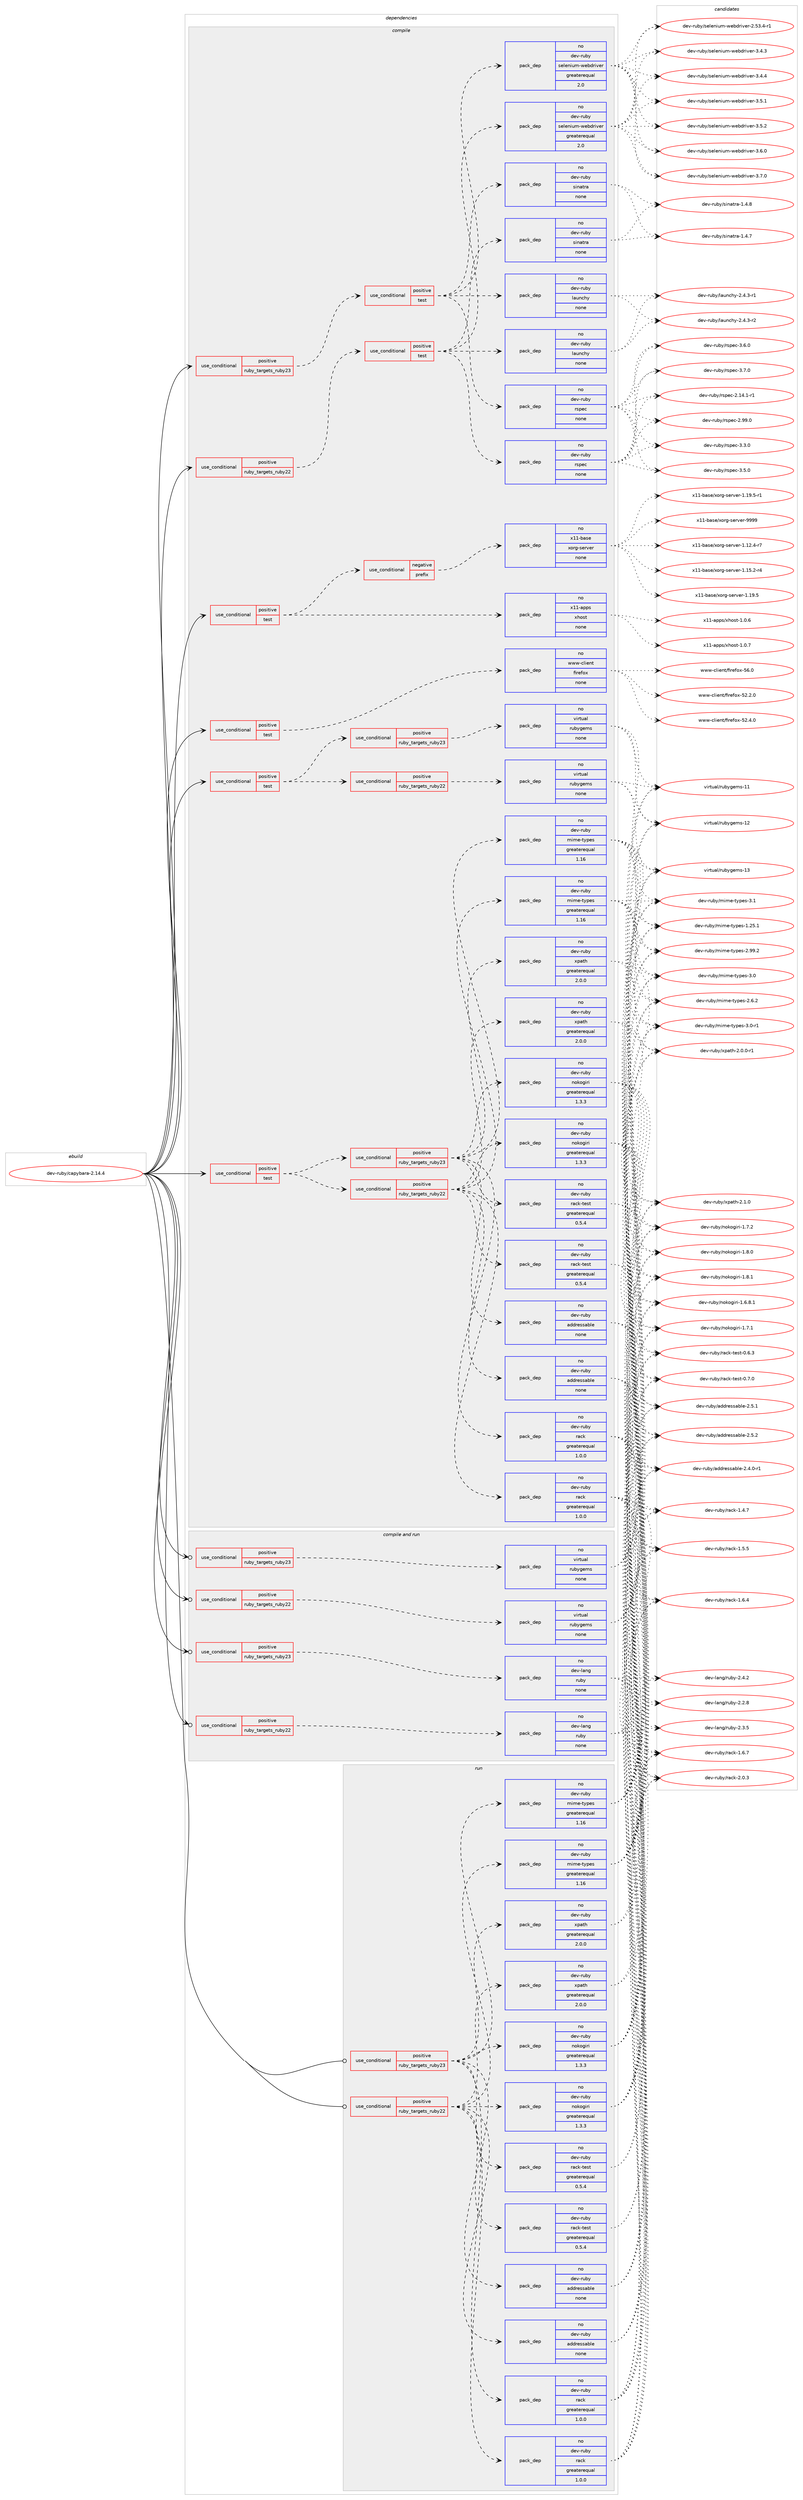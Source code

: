 digraph prolog {

# *************
# Graph options
# *************

newrank=true;
concentrate=true;
compound=true;
graph [rankdir=LR,fontname=Helvetica,fontsize=10,ranksep=1.5];#, ranksep=2.5, nodesep=0.2];
edge  [arrowhead=vee];
node  [fontname=Helvetica,fontsize=10];

# **********
# The ebuild
# **********

subgraph cluster_leftcol {
color=gray;
rank=same;
label=<<i>ebuild</i>>;
id [label="dev-ruby/capybara-2.14.4", color=red, width=4, href="../dev-ruby/capybara-2.14.4.svg"];
}

# ****************
# The dependencies
# ****************

subgraph cluster_midcol {
color=gray;
label=<<i>dependencies</i>>;
subgraph cluster_compile {
fillcolor="#eeeeee";
style=filled;
label=<<i>compile</i>>;
subgraph cond53513 {
dependency231751 [label=<<TABLE BORDER="0" CELLBORDER="1" CELLSPACING="0" CELLPADDING="4"><TR><TD ROWSPAN="3" CELLPADDING="10">use_conditional</TD></TR><TR><TD>positive</TD></TR><TR><TD>ruby_targets_ruby22</TD></TR></TABLE>>, shape=none, color=red];
subgraph cond53514 {
dependency231752 [label=<<TABLE BORDER="0" CELLBORDER="1" CELLSPACING="0" CELLPADDING="4"><TR><TD ROWSPAN="3" CELLPADDING="10">use_conditional</TD></TR><TR><TD>positive</TD></TR><TR><TD>test</TD></TR></TABLE>>, shape=none, color=red];
subgraph pack174164 {
dependency231753 [label=<<TABLE BORDER="0" CELLBORDER="1" CELLSPACING="0" CELLPADDING="4" WIDTH="220"><TR><TD ROWSPAN="6" CELLPADDING="30">pack_dep</TD></TR><TR><TD WIDTH="110">no</TD></TR><TR><TD>dev-ruby</TD></TR><TR><TD>rspec</TD></TR><TR><TD>none</TD></TR><TR><TD></TD></TR></TABLE>>, shape=none, color=blue];
}
dependency231752:e -> dependency231753:w [weight=20,style="dashed",arrowhead="vee"];
subgraph pack174165 {
dependency231754 [label=<<TABLE BORDER="0" CELLBORDER="1" CELLSPACING="0" CELLPADDING="4" WIDTH="220"><TR><TD ROWSPAN="6" CELLPADDING="30">pack_dep</TD></TR><TR><TD WIDTH="110">no</TD></TR><TR><TD>dev-ruby</TD></TR><TR><TD>launchy</TD></TR><TR><TD>none</TD></TR><TR><TD></TD></TR></TABLE>>, shape=none, color=blue];
}
dependency231752:e -> dependency231754:w [weight=20,style="dashed",arrowhead="vee"];
subgraph pack174166 {
dependency231755 [label=<<TABLE BORDER="0" CELLBORDER="1" CELLSPACING="0" CELLPADDING="4" WIDTH="220"><TR><TD ROWSPAN="6" CELLPADDING="30">pack_dep</TD></TR><TR><TD WIDTH="110">no</TD></TR><TR><TD>dev-ruby</TD></TR><TR><TD>selenium-webdriver</TD></TR><TR><TD>greaterequal</TD></TR><TR><TD>2.0</TD></TR></TABLE>>, shape=none, color=blue];
}
dependency231752:e -> dependency231755:w [weight=20,style="dashed",arrowhead="vee"];
subgraph pack174167 {
dependency231756 [label=<<TABLE BORDER="0" CELLBORDER="1" CELLSPACING="0" CELLPADDING="4" WIDTH="220"><TR><TD ROWSPAN="6" CELLPADDING="30">pack_dep</TD></TR><TR><TD WIDTH="110">no</TD></TR><TR><TD>dev-ruby</TD></TR><TR><TD>sinatra</TD></TR><TR><TD>none</TD></TR><TR><TD></TD></TR></TABLE>>, shape=none, color=blue];
}
dependency231752:e -> dependency231756:w [weight=20,style="dashed",arrowhead="vee"];
}
dependency231751:e -> dependency231752:w [weight=20,style="dashed",arrowhead="vee"];
}
id:e -> dependency231751:w [weight=20,style="solid",arrowhead="vee"];
subgraph cond53515 {
dependency231757 [label=<<TABLE BORDER="0" CELLBORDER="1" CELLSPACING="0" CELLPADDING="4"><TR><TD ROWSPAN="3" CELLPADDING="10">use_conditional</TD></TR><TR><TD>positive</TD></TR><TR><TD>ruby_targets_ruby23</TD></TR></TABLE>>, shape=none, color=red];
subgraph cond53516 {
dependency231758 [label=<<TABLE BORDER="0" CELLBORDER="1" CELLSPACING="0" CELLPADDING="4"><TR><TD ROWSPAN="3" CELLPADDING="10">use_conditional</TD></TR><TR><TD>positive</TD></TR><TR><TD>test</TD></TR></TABLE>>, shape=none, color=red];
subgraph pack174168 {
dependency231759 [label=<<TABLE BORDER="0" CELLBORDER="1" CELLSPACING="0" CELLPADDING="4" WIDTH="220"><TR><TD ROWSPAN="6" CELLPADDING="30">pack_dep</TD></TR><TR><TD WIDTH="110">no</TD></TR><TR><TD>dev-ruby</TD></TR><TR><TD>rspec</TD></TR><TR><TD>none</TD></TR><TR><TD></TD></TR></TABLE>>, shape=none, color=blue];
}
dependency231758:e -> dependency231759:w [weight=20,style="dashed",arrowhead="vee"];
subgraph pack174169 {
dependency231760 [label=<<TABLE BORDER="0" CELLBORDER="1" CELLSPACING="0" CELLPADDING="4" WIDTH="220"><TR><TD ROWSPAN="6" CELLPADDING="30">pack_dep</TD></TR><TR><TD WIDTH="110">no</TD></TR><TR><TD>dev-ruby</TD></TR><TR><TD>launchy</TD></TR><TR><TD>none</TD></TR><TR><TD></TD></TR></TABLE>>, shape=none, color=blue];
}
dependency231758:e -> dependency231760:w [weight=20,style="dashed",arrowhead="vee"];
subgraph pack174170 {
dependency231761 [label=<<TABLE BORDER="0" CELLBORDER="1" CELLSPACING="0" CELLPADDING="4" WIDTH="220"><TR><TD ROWSPAN="6" CELLPADDING="30">pack_dep</TD></TR><TR><TD WIDTH="110">no</TD></TR><TR><TD>dev-ruby</TD></TR><TR><TD>selenium-webdriver</TD></TR><TR><TD>greaterequal</TD></TR><TR><TD>2.0</TD></TR></TABLE>>, shape=none, color=blue];
}
dependency231758:e -> dependency231761:w [weight=20,style="dashed",arrowhead="vee"];
subgraph pack174171 {
dependency231762 [label=<<TABLE BORDER="0" CELLBORDER="1" CELLSPACING="0" CELLPADDING="4" WIDTH="220"><TR><TD ROWSPAN="6" CELLPADDING="30">pack_dep</TD></TR><TR><TD WIDTH="110">no</TD></TR><TR><TD>dev-ruby</TD></TR><TR><TD>sinatra</TD></TR><TR><TD>none</TD></TR><TR><TD></TD></TR></TABLE>>, shape=none, color=blue];
}
dependency231758:e -> dependency231762:w [weight=20,style="dashed",arrowhead="vee"];
}
dependency231757:e -> dependency231758:w [weight=20,style="dashed",arrowhead="vee"];
}
id:e -> dependency231757:w [weight=20,style="solid",arrowhead="vee"];
subgraph cond53517 {
dependency231763 [label=<<TABLE BORDER="0" CELLBORDER="1" CELLSPACING="0" CELLPADDING="4"><TR><TD ROWSPAN="3" CELLPADDING="10">use_conditional</TD></TR><TR><TD>positive</TD></TR><TR><TD>test</TD></TR></TABLE>>, shape=none, color=red];
subgraph cond53518 {
dependency231764 [label=<<TABLE BORDER="0" CELLBORDER="1" CELLSPACING="0" CELLPADDING="4"><TR><TD ROWSPAN="3" CELLPADDING="10">use_conditional</TD></TR><TR><TD>negative</TD></TR><TR><TD>prefix</TD></TR></TABLE>>, shape=none, color=red];
subgraph pack174172 {
dependency231765 [label=<<TABLE BORDER="0" CELLBORDER="1" CELLSPACING="0" CELLPADDING="4" WIDTH="220"><TR><TD ROWSPAN="6" CELLPADDING="30">pack_dep</TD></TR><TR><TD WIDTH="110">no</TD></TR><TR><TD>x11-base</TD></TR><TR><TD>xorg-server</TD></TR><TR><TD>none</TD></TR><TR><TD></TD></TR></TABLE>>, shape=none, color=blue];
}
dependency231764:e -> dependency231765:w [weight=20,style="dashed",arrowhead="vee"];
}
dependency231763:e -> dependency231764:w [weight=20,style="dashed",arrowhead="vee"];
subgraph pack174173 {
dependency231766 [label=<<TABLE BORDER="0" CELLBORDER="1" CELLSPACING="0" CELLPADDING="4" WIDTH="220"><TR><TD ROWSPAN="6" CELLPADDING="30">pack_dep</TD></TR><TR><TD WIDTH="110">no</TD></TR><TR><TD>x11-apps</TD></TR><TR><TD>xhost</TD></TR><TR><TD>none</TD></TR><TR><TD></TD></TR></TABLE>>, shape=none, color=blue];
}
dependency231763:e -> dependency231766:w [weight=20,style="dashed",arrowhead="vee"];
}
id:e -> dependency231763:w [weight=20,style="solid",arrowhead="vee"];
subgraph cond53519 {
dependency231767 [label=<<TABLE BORDER="0" CELLBORDER="1" CELLSPACING="0" CELLPADDING="4"><TR><TD ROWSPAN="3" CELLPADDING="10">use_conditional</TD></TR><TR><TD>positive</TD></TR><TR><TD>test</TD></TR></TABLE>>, shape=none, color=red];
subgraph cond53520 {
dependency231768 [label=<<TABLE BORDER="0" CELLBORDER="1" CELLSPACING="0" CELLPADDING="4"><TR><TD ROWSPAN="3" CELLPADDING="10">use_conditional</TD></TR><TR><TD>positive</TD></TR><TR><TD>ruby_targets_ruby22</TD></TR></TABLE>>, shape=none, color=red];
subgraph pack174174 {
dependency231769 [label=<<TABLE BORDER="0" CELLBORDER="1" CELLSPACING="0" CELLPADDING="4" WIDTH="220"><TR><TD ROWSPAN="6" CELLPADDING="30">pack_dep</TD></TR><TR><TD WIDTH="110">no</TD></TR><TR><TD>dev-ruby</TD></TR><TR><TD>addressable</TD></TR><TR><TD>none</TD></TR><TR><TD></TD></TR></TABLE>>, shape=none, color=blue];
}
dependency231768:e -> dependency231769:w [weight=20,style="dashed",arrowhead="vee"];
subgraph pack174175 {
dependency231770 [label=<<TABLE BORDER="0" CELLBORDER="1" CELLSPACING="0" CELLPADDING="4" WIDTH="220"><TR><TD ROWSPAN="6" CELLPADDING="30">pack_dep</TD></TR><TR><TD WIDTH="110">no</TD></TR><TR><TD>dev-ruby</TD></TR><TR><TD>mime-types</TD></TR><TR><TD>greaterequal</TD></TR><TR><TD>1.16</TD></TR></TABLE>>, shape=none, color=blue];
}
dependency231768:e -> dependency231770:w [weight=20,style="dashed",arrowhead="vee"];
subgraph pack174176 {
dependency231771 [label=<<TABLE BORDER="0" CELLBORDER="1" CELLSPACING="0" CELLPADDING="4" WIDTH="220"><TR><TD ROWSPAN="6" CELLPADDING="30">pack_dep</TD></TR><TR><TD WIDTH="110">no</TD></TR><TR><TD>dev-ruby</TD></TR><TR><TD>nokogiri</TD></TR><TR><TD>greaterequal</TD></TR><TR><TD>1.3.3</TD></TR></TABLE>>, shape=none, color=blue];
}
dependency231768:e -> dependency231771:w [weight=20,style="dashed",arrowhead="vee"];
subgraph pack174177 {
dependency231772 [label=<<TABLE BORDER="0" CELLBORDER="1" CELLSPACING="0" CELLPADDING="4" WIDTH="220"><TR><TD ROWSPAN="6" CELLPADDING="30">pack_dep</TD></TR><TR><TD WIDTH="110">no</TD></TR><TR><TD>dev-ruby</TD></TR><TR><TD>rack</TD></TR><TR><TD>greaterequal</TD></TR><TR><TD>1.0.0</TD></TR></TABLE>>, shape=none, color=blue];
}
dependency231768:e -> dependency231772:w [weight=20,style="dashed",arrowhead="vee"];
subgraph pack174178 {
dependency231773 [label=<<TABLE BORDER="0" CELLBORDER="1" CELLSPACING="0" CELLPADDING="4" WIDTH="220"><TR><TD ROWSPAN="6" CELLPADDING="30">pack_dep</TD></TR><TR><TD WIDTH="110">no</TD></TR><TR><TD>dev-ruby</TD></TR><TR><TD>rack-test</TD></TR><TR><TD>greaterequal</TD></TR><TR><TD>0.5.4</TD></TR></TABLE>>, shape=none, color=blue];
}
dependency231768:e -> dependency231773:w [weight=20,style="dashed",arrowhead="vee"];
subgraph pack174179 {
dependency231774 [label=<<TABLE BORDER="0" CELLBORDER="1" CELLSPACING="0" CELLPADDING="4" WIDTH="220"><TR><TD ROWSPAN="6" CELLPADDING="30">pack_dep</TD></TR><TR><TD WIDTH="110">no</TD></TR><TR><TD>dev-ruby</TD></TR><TR><TD>xpath</TD></TR><TR><TD>greaterequal</TD></TR><TR><TD>2.0.0</TD></TR></TABLE>>, shape=none, color=blue];
}
dependency231768:e -> dependency231774:w [weight=20,style="dashed",arrowhead="vee"];
}
dependency231767:e -> dependency231768:w [weight=20,style="dashed",arrowhead="vee"];
subgraph cond53521 {
dependency231775 [label=<<TABLE BORDER="0" CELLBORDER="1" CELLSPACING="0" CELLPADDING="4"><TR><TD ROWSPAN="3" CELLPADDING="10">use_conditional</TD></TR><TR><TD>positive</TD></TR><TR><TD>ruby_targets_ruby23</TD></TR></TABLE>>, shape=none, color=red];
subgraph pack174180 {
dependency231776 [label=<<TABLE BORDER="0" CELLBORDER="1" CELLSPACING="0" CELLPADDING="4" WIDTH="220"><TR><TD ROWSPAN="6" CELLPADDING="30">pack_dep</TD></TR><TR><TD WIDTH="110">no</TD></TR><TR><TD>dev-ruby</TD></TR><TR><TD>addressable</TD></TR><TR><TD>none</TD></TR><TR><TD></TD></TR></TABLE>>, shape=none, color=blue];
}
dependency231775:e -> dependency231776:w [weight=20,style="dashed",arrowhead="vee"];
subgraph pack174181 {
dependency231777 [label=<<TABLE BORDER="0" CELLBORDER="1" CELLSPACING="0" CELLPADDING="4" WIDTH="220"><TR><TD ROWSPAN="6" CELLPADDING="30">pack_dep</TD></TR><TR><TD WIDTH="110">no</TD></TR><TR><TD>dev-ruby</TD></TR><TR><TD>mime-types</TD></TR><TR><TD>greaterequal</TD></TR><TR><TD>1.16</TD></TR></TABLE>>, shape=none, color=blue];
}
dependency231775:e -> dependency231777:w [weight=20,style="dashed",arrowhead="vee"];
subgraph pack174182 {
dependency231778 [label=<<TABLE BORDER="0" CELLBORDER="1" CELLSPACING="0" CELLPADDING="4" WIDTH="220"><TR><TD ROWSPAN="6" CELLPADDING="30">pack_dep</TD></TR><TR><TD WIDTH="110">no</TD></TR><TR><TD>dev-ruby</TD></TR><TR><TD>nokogiri</TD></TR><TR><TD>greaterequal</TD></TR><TR><TD>1.3.3</TD></TR></TABLE>>, shape=none, color=blue];
}
dependency231775:e -> dependency231778:w [weight=20,style="dashed",arrowhead="vee"];
subgraph pack174183 {
dependency231779 [label=<<TABLE BORDER="0" CELLBORDER="1" CELLSPACING="0" CELLPADDING="4" WIDTH="220"><TR><TD ROWSPAN="6" CELLPADDING="30">pack_dep</TD></TR><TR><TD WIDTH="110">no</TD></TR><TR><TD>dev-ruby</TD></TR><TR><TD>rack</TD></TR><TR><TD>greaterequal</TD></TR><TR><TD>1.0.0</TD></TR></TABLE>>, shape=none, color=blue];
}
dependency231775:e -> dependency231779:w [weight=20,style="dashed",arrowhead="vee"];
subgraph pack174184 {
dependency231780 [label=<<TABLE BORDER="0" CELLBORDER="1" CELLSPACING="0" CELLPADDING="4" WIDTH="220"><TR><TD ROWSPAN="6" CELLPADDING="30">pack_dep</TD></TR><TR><TD WIDTH="110">no</TD></TR><TR><TD>dev-ruby</TD></TR><TR><TD>rack-test</TD></TR><TR><TD>greaterequal</TD></TR><TR><TD>0.5.4</TD></TR></TABLE>>, shape=none, color=blue];
}
dependency231775:e -> dependency231780:w [weight=20,style="dashed",arrowhead="vee"];
subgraph pack174185 {
dependency231781 [label=<<TABLE BORDER="0" CELLBORDER="1" CELLSPACING="0" CELLPADDING="4" WIDTH="220"><TR><TD ROWSPAN="6" CELLPADDING="30">pack_dep</TD></TR><TR><TD WIDTH="110">no</TD></TR><TR><TD>dev-ruby</TD></TR><TR><TD>xpath</TD></TR><TR><TD>greaterequal</TD></TR><TR><TD>2.0.0</TD></TR></TABLE>>, shape=none, color=blue];
}
dependency231775:e -> dependency231781:w [weight=20,style="dashed",arrowhead="vee"];
}
dependency231767:e -> dependency231775:w [weight=20,style="dashed",arrowhead="vee"];
}
id:e -> dependency231767:w [weight=20,style="solid",arrowhead="vee"];
subgraph cond53522 {
dependency231782 [label=<<TABLE BORDER="0" CELLBORDER="1" CELLSPACING="0" CELLPADDING="4"><TR><TD ROWSPAN="3" CELLPADDING="10">use_conditional</TD></TR><TR><TD>positive</TD></TR><TR><TD>test</TD></TR></TABLE>>, shape=none, color=red];
subgraph cond53523 {
dependency231783 [label=<<TABLE BORDER="0" CELLBORDER="1" CELLSPACING="0" CELLPADDING="4"><TR><TD ROWSPAN="3" CELLPADDING="10">use_conditional</TD></TR><TR><TD>positive</TD></TR><TR><TD>ruby_targets_ruby22</TD></TR></TABLE>>, shape=none, color=red];
subgraph pack174186 {
dependency231784 [label=<<TABLE BORDER="0" CELLBORDER="1" CELLSPACING="0" CELLPADDING="4" WIDTH="220"><TR><TD ROWSPAN="6" CELLPADDING="30">pack_dep</TD></TR><TR><TD WIDTH="110">no</TD></TR><TR><TD>virtual</TD></TR><TR><TD>rubygems</TD></TR><TR><TD>none</TD></TR><TR><TD></TD></TR></TABLE>>, shape=none, color=blue];
}
dependency231783:e -> dependency231784:w [weight=20,style="dashed",arrowhead="vee"];
}
dependency231782:e -> dependency231783:w [weight=20,style="dashed",arrowhead="vee"];
subgraph cond53524 {
dependency231785 [label=<<TABLE BORDER="0" CELLBORDER="1" CELLSPACING="0" CELLPADDING="4"><TR><TD ROWSPAN="3" CELLPADDING="10">use_conditional</TD></TR><TR><TD>positive</TD></TR><TR><TD>ruby_targets_ruby23</TD></TR></TABLE>>, shape=none, color=red];
subgraph pack174187 {
dependency231786 [label=<<TABLE BORDER="0" CELLBORDER="1" CELLSPACING="0" CELLPADDING="4" WIDTH="220"><TR><TD ROWSPAN="6" CELLPADDING="30">pack_dep</TD></TR><TR><TD WIDTH="110">no</TD></TR><TR><TD>virtual</TD></TR><TR><TD>rubygems</TD></TR><TR><TD>none</TD></TR><TR><TD></TD></TR></TABLE>>, shape=none, color=blue];
}
dependency231785:e -> dependency231786:w [weight=20,style="dashed",arrowhead="vee"];
}
dependency231782:e -> dependency231785:w [weight=20,style="dashed",arrowhead="vee"];
}
id:e -> dependency231782:w [weight=20,style="solid",arrowhead="vee"];
subgraph cond53525 {
dependency231787 [label=<<TABLE BORDER="0" CELLBORDER="1" CELLSPACING="0" CELLPADDING="4"><TR><TD ROWSPAN="3" CELLPADDING="10">use_conditional</TD></TR><TR><TD>positive</TD></TR><TR><TD>test</TD></TR></TABLE>>, shape=none, color=red];
subgraph pack174188 {
dependency231788 [label=<<TABLE BORDER="0" CELLBORDER="1" CELLSPACING="0" CELLPADDING="4" WIDTH="220"><TR><TD ROWSPAN="6" CELLPADDING="30">pack_dep</TD></TR><TR><TD WIDTH="110">no</TD></TR><TR><TD>www-client</TD></TR><TR><TD>firefox</TD></TR><TR><TD>none</TD></TR><TR><TD></TD></TR></TABLE>>, shape=none, color=blue];
}
dependency231787:e -> dependency231788:w [weight=20,style="dashed",arrowhead="vee"];
}
id:e -> dependency231787:w [weight=20,style="solid",arrowhead="vee"];
}
subgraph cluster_compileandrun {
fillcolor="#eeeeee";
style=filled;
label=<<i>compile and run</i>>;
subgraph cond53526 {
dependency231789 [label=<<TABLE BORDER="0" CELLBORDER="1" CELLSPACING="0" CELLPADDING="4"><TR><TD ROWSPAN="3" CELLPADDING="10">use_conditional</TD></TR><TR><TD>positive</TD></TR><TR><TD>ruby_targets_ruby22</TD></TR></TABLE>>, shape=none, color=red];
subgraph pack174189 {
dependency231790 [label=<<TABLE BORDER="0" CELLBORDER="1" CELLSPACING="0" CELLPADDING="4" WIDTH="220"><TR><TD ROWSPAN="6" CELLPADDING="30">pack_dep</TD></TR><TR><TD WIDTH="110">no</TD></TR><TR><TD>dev-lang</TD></TR><TR><TD>ruby</TD></TR><TR><TD>none</TD></TR><TR><TD></TD></TR></TABLE>>, shape=none, color=blue];
}
dependency231789:e -> dependency231790:w [weight=20,style="dashed",arrowhead="vee"];
}
id:e -> dependency231789:w [weight=20,style="solid",arrowhead="odotvee"];
subgraph cond53527 {
dependency231791 [label=<<TABLE BORDER="0" CELLBORDER="1" CELLSPACING="0" CELLPADDING="4"><TR><TD ROWSPAN="3" CELLPADDING="10">use_conditional</TD></TR><TR><TD>positive</TD></TR><TR><TD>ruby_targets_ruby22</TD></TR></TABLE>>, shape=none, color=red];
subgraph pack174190 {
dependency231792 [label=<<TABLE BORDER="0" CELLBORDER="1" CELLSPACING="0" CELLPADDING="4" WIDTH="220"><TR><TD ROWSPAN="6" CELLPADDING="30">pack_dep</TD></TR><TR><TD WIDTH="110">no</TD></TR><TR><TD>virtual</TD></TR><TR><TD>rubygems</TD></TR><TR><TD>none</TD></TR><TR><TD></TD></TR></TABLE>>, shape=none, color=blue];
}
dependency231791:e -> dependency231792:w [weight=20,style="dashed",arrowhead="vee"];
}
id:e -> dependency231791:w [weight=20,style="solid",arrowhead="odotvee"];
subgraph cond53528 {
dependency231793 [label=<<TABLE BORDER="0" CELLBORDER="1" CELLSPACING="0" CELLPADDING="4"><TR><TD ROWSPAN="3" CELLPADDING="10">use_conditional</TD></TR><TR><TD>positive</TD></TR><TR><TD>ruby_targets_ruby23</TD></TR></TABLE>>, shape=none, color=red];
subgraph pack174191 {
dependency231794 [label=<<TABLE BORDER="0" CELLBORDER="1" CELLSPACING="0" CELLPADDING="4" WIDTH="220"><TR><TD ROWSPAN="6" CELLPADDING="30">pack_dep</TD></TR><TR><TD WIDTH="110">no</TD></TR><TR><TD>dev-lang</TD></TR><TR><TD>ruby</TD></TR><TR><TD>none</TD></TR><TR><TD></TD></TR></TABLE>>, shape=none, color=blue];
}
dependency231793:e -> dependency231794:w [weight=20,style="dashed",arrowhead="vee"];
}
id:e -> dependency231793:w [weight=20,style="solid",arrowhead="odotvee"];
subgraph cond53529 {
dependency231795 [label=<<TABLE BORDER="0" CELLBORDER="1" CELLSPACING="0" CELLPADDING="4"><TR><TD ROWSPAN="3" CELLPADDING="10">use_conditional</TD></TR><TR><TD>positive</TD></TR><TR><TD>ruby_targets_ruby23</TD></TR></TABLE>>, shape=none, color=red];
subgraph pack174192 {
dependency231796 [label=<<TABLE BORDER="0" CELLBORDER="1" CELLSPACING="0" CELLPADDING="4" WIDTH="220"><TR><TD ROWSPAN="6" CELLPADDING="30">pack_dep</TD></TR><TR><TD WIDTH="110">no</TD></TR><TR><TD>virtual</TD></TR><TR><TD>rubygems</TD></TR><TR><TD>none</TD></TR><TR><TD></TD></TR></TABLE>>, shape=none, color=blue];
}
dependency231795:e -> dependency231796:w [weight=20,style="dashed",arrowhead="vee"];
}
id:e -> dependency231795:w [weight=20,style="solid",arrowhead="odotvee"];
}
subgraph cluster_run {
fillcolor="#eeeeee";
style=filled;
label=<<i>run</i>>;
subgraph cond53530 {
dependency231797 [label=<<TABLE BORDER="0" CELLBORDER="1" CELLSPACING="0" CELLPADDING="4"><TR><TD ROWSPAN="3" CELLPADDING="10">use_conditional</TD></TR><TR><TD>positive</TD></TR><TR><TD>ruby_targets_ruby22</TD></TR></TABLE>>, shape=none, color=red];
subgraph pack174193 {
dependency231798 [label=<<TABLE BORDER="0" CELLBORDER="1" CELLSPACING="0" CELLPADDING="4" WIDTH="220"><TR><TD ROWSPAN="6" CELLPADDING="30">pack_dep</TD></TR><TR><TD WIDTH="110">no</TD></TR><TR><TD>dev-ruby</TD></TR><TR><TD>addressable</TD></TR><TR><TD>none</TD></TR><TR><TD></TD></TR></TABLE>>, shape=none, color=blue];
}
dependency231797:e -> dependency231798:w [weight=20,style="dashed",arrowhead="vee"];
subgraph pack174194 {
dependency231799 [label=<<TABLE BORDER="0" CELLBORDER="1" CELLSPACING="0" CELLPADDING="4" WIDTH="220"><TR><TD ROWSPAN="6" CELLPADDING="30">pack_dep</TD></TR><TR><TD WIDTH="110">no</TD></TR><TR><TD>dev-ruby</TD></TR><TR><TD>mime-types</TD></TR><TR><TD>greaterequal</TD></TR><TR><TD>1.16</TD></TR></TABLE>>, shape=none, color=blue];
}
dependency231797:e -> dependency231799:w [weight=20,style="dashed",arrowhead="vee"];
subgraph pack174195 {
dependency231800 [label=<<TABLE BORDER="0" CELLBORDER="1" CELLSPACING="0" CELLPADDING="4" WIDTH="220"><TR><TD ROWSPAN="6" CELLPADDING="30">pack_dep</TD></TR><TR><TD WIDTH="110">no</TD></TR><TR><TD>dev-ruby</TD></TR><TR><TD>nokogiri</TD></TR><TR><TD>greaterequal</TD></TR><TR><TD>1.3.3</TD></TR></TABLE>>, shape=none, color=blue];
}
dependency231797:e -> dependency231800:w [weight=20,style="dashed",arrowhead="vee"];
subgraph pack174196 {
dependency231801 [label=<<TABLE BORDER="0" CELLBORDER="1" CELLSPACING="0" CELLPADDING="4" WIDTH="220"><TR><TD ROWSPAN="6" CELLPADDING="30">pack_dep</TD></TR><TR><TD WIDTH="110">no</TD></TR><TR><TD>dev-ruby</TD></TR><TR><TD>rack</TD></TR><TR><TD>greaterequal</TD></TR><TR><TD>1.0.0</TD></TR></TABLE>>, shape=none, color=blue];
}
dependency231797:e -> dependency231801:w [weight=20,style="dashed",arrowhead="vee"];
subgraph pack174197 {
dependency231802 [label=<<TABLE BORDER="0" CELLBORDER="1" CELLSPACING="0" CELLPADDING="4" WIDTH="220"><TR><TD ROWSPAN="6" CELLPADDING="30">pack_dep</TD></TR><TR><TD WIDTH="110">no</TD></TR><TR><TD>dev-ruby</TD></TR><TR><TD>rack-test</TD></TR><TR><TD>greaterequal</TD></TR><TR><TD>0.5.4</TD></TR></TABLE>>, shape=none, color=blue];
}
dependency231797:e -> dependency231802:w [weight=20,style="dashed",arrowhead="vee"];
subgraph pack174198 {
dependency231803 [label=<<TABLE BORDER="0" CELLBORDER="1" CELLSPACING="0" CELLPADDING="4" WIDTH="220"><TR><TD ROWSPAN="6" CELLPADDING="30">pack_dep</TD></TR><TR><TD WIDTH="110">no</TD></TR><TR><TD>dev-ruby</TD></TR><TR><TD>xpath</TD></TR><TR><TD>greaterequal</TD></TR><TR><TD>2.0.0</TD></TR></TABLE>>, shape=none, color=blue];
}
dependency231797:e -> dependency231803:w [weight=20,style="dashed",arrowhead="vee"];
}
id:e -> dependency231797:w [weight=20,style="solid",arrowhead="odot"];
subgraph cond53531 {
dependency231804 [label=<<TABLE BORDER="0" CELLBORDER="1" CELLSPACING="0" CELLPADDING="4"><TR><TD ROWSPAN="3" CELLPADDING="10">use_conditional</TD></TR><TR><TD>positive</TD></TR><TR><TD>ruby_targets_ruby23</TD></TR></TABLE>>, shape=none, color=red];
subgraph pack174199 {
dependency231805 [label=<<TABLE BORDER="0" CELLBORDER="1" CELLSPACING="0" CELLPADDING="4" WIDTH="220"><TR><TD ROWSPAN="6" CELLPADDING="30">pack_dep</TD></TR><TR><TD WIDTH="110">no</TD></TR><TR><TD>dev-ruby</TD></TR><TR><TD>addressable</TD></TR><TR><TD>none</TD></TR><TR><TD></TD></TR></TABLE>>, shape=none, color=blue];
}
dependency231804:e -> dependency231805:w [weight=20,style="dashed",arrowhead="vee"];
subgraph pack174200 {
dependency231806 [label=<<TABLE BORDER="0" CELLBORDER="1" CELLSPACING="0" CELLPADDING="4" WIDTH="220"><TR><TD ROWSPAN="6" CELLPADDING="30">pack_dep</TD></TR><TR><TD WIDTH="110">no</TD></TR><TR><TD>dev-ruby</TD></TR><TR><TD>mime-types</TD></TR><TR><TD>greaterequal</TD></TR><TR><TD>1.16</TD></TR></TABLE>>, shape=none, color=blue];
}
dependency231804:e -> dependency231806:w [weight=20,style="dashed",arrowhead="vee"];
subgraph pack174201 {
dependency231807 [label=<<TABLE BORDER="0" CELLBORDER="1" CELLSPACING="0" CELLPADDING="4" WIDTH="220"><TR><TD ROWSPAN="6" CELLPADDING="30">pack_dep</TD></TR><TR><TD WIDTH="110">no</TD></TR><TR><TD>dev-ruby</TD></TR><TR><TD>nokogiri</TD></TR><TR><TD>greaterequal</TD></TR><TR><TD>1.3.3</TD></TR></TABLE>>, shape=none, color=blue];
}
dependency231804:e -> dependency231807:w [weight=20,style="dashed",arrowhead="vee"];
subgraph pack174202 {
dependency231808 [label=<<TABLE BORDER="0" CELLBORDER="1" CELLSPACING="0" CELLPADDING="4" WIDTH="220"><TR><TD ROWSPAN="6" CELLPADDING="30">pack_dep</TD></TR><TR><TD WIDTH="110">no</TD></TR><TR><TD>dev-ruby</TD></TR><TR><TD>rack</TD></TR><TR><TD>greaterequal</TD></TR><TR><TD>1.0.0</TD></TR></TABLE>>, shape=none, color=blue];
}
dependency231804:e -> dependency231808:w [weight=20,style="dashed",arrowhead="vee"];
subgraph pack174203 {
dependency231809 [label=<<TABLE BORDER="0" CELLBORDER="1" CELLSPACING="0" CELLPADDING="4" WIDTH="220"><TR><TD ROWSPAN="6" CELLPADDING="30">pack_dep</TD></TR><TR><TD WIDTH="110">no</TD></TR><TR><TD>dev-ruby</TD></TR><TR><TD>rack-test</TD></TR><TR><TD>greaterequal</TD></TR><TR><TD>0.5.4</TD></TR></TABLE>>, shape=none, color=blue];
}
dependency231804:e -> dependency231809:w [weight=20,style="dashed",arrowhead="vee"];
subgraph pack174204 {
dependency231810 [label=<<TABLE BORDER="0" CELLBORDER="1" CELLSPACING="0" CELLPADDING="4" WIDTH="220"><TR><TD ROWSPAN="6" CELLPADDING="30">pack_dep</TD></TR><TR><TD WIDTH="110">no</TD></TR><TR><TD>dev-ruby</TD></TR><TR><TD>xpath</TD></TR><TR><TD>greaterequal</TD></TR><TR><TD>2.0.0</TD></TR></TABLE>>, shape=none, color=blue];
}
dependency231804:e -> dependency231810:w [weight=20,style="dashed",arrowhead="vee"];
}
id:e -> dependency231804:w [weight=20,style="solid",arrowhead="odot"];
}
}

# **************
# The candidates
# **************

subgraph cluster_choices {
rank=same;
color=gray;
label=<<i>candidates</i>>;

subgraph choice174164 {
color=black;
nodesep=1;
choice10010111845114117981214711411511210199455046495246494511449 [label="dev-ruby/rspec-2.14.1-r1", color=red, width=4,href="../dev-ruby/rspec-2.14.1-r1.svg"];
choice1001011184511411798121471141151121019945504657574648 [label="dev-ruby/rspec-2.99.0", color=red, width=4,href="../dev-ruby/rspec-2.99.0.svg"];
choice10010111845114117981214711411511210199455146514648 [label="dev-ruby/rspec-3.3.0", color=red, width=4,href="../dev-ruby/rspec-3.3.0.svg"];
choice10010111845114117981214711411511210199455146534648 [label="dev-ruby/rspec-3.5.0", color=red, width=4,href="../dev-ruby/rspec-3.5.0.svg"];
choice10010111845114117981214711411511210199455146544648 [label="dev-ruby/rspec-3.6.0", color=red, width=4,href="../dev-ruby/rspec-3.6.0.svg"];
choice10010111845114117981214711411511210199455146554648 [label="dev-ruby/rspec-3.7.0", color=red, width=4,href="../dev-ruby/rspec-3.7.0.svg"];
dependency231753:e -> choice10010111845114117981214711411511210199455046495246494511449:w [style=dotted,weight="100"];
dependency231753:e -> choice1001011184511411798121471141151121019945504657574648:w [style=dotted,weight="100"];
dependency231753:e -> choice10010111845114117981214711411511210199455146514648:w [style=dotted,weight="100"];
dependency231753:e -> choice10010111845114117981214711411511210199455146534648:w [style=dotted,weight="100"];
dependency231753:e -> choice10010111845114117981214711411511210199455146544648:w [style=dotted,weight="100"];
dependency231753:e -> choice10010111845114117981214711411511210199455146554648:w [style=dotted,weight="100"];
}
subgraph choice174165 {
color=black;
nodesep=1;
choice10010111845114117981214710897117110991041214550465246514511449 [label="dev-ruby/launchy-2.4.3-r1", color=red, width=4,href="../dev-ruby/launchy-2.4.3-r1.svg"];
choice10010111845114117981214710897117110991041214550465246514511450 [label="dev-ruby/launchy-2.4.3-r2", color=red, width=4,href="../dev-ruby/launchy-2.4.3-r2.svg"];
dependency231754:e -> choice10010111845114117981214710897117110991041214550465246514511449:w [style=dotted,weight="100"];
dependency231754:e -> choice10010111845114117981214710897117110991041214550465246514511450:w [style=dotted,weight="100"];
}
subgraph choice174166 {
color=black;
nodesep=1;
choice1001011184511411798121471151011081011101051171094511910198100114105118101114455046535146524511449 [label="dev-ruby/selenium-webdriver-2.53.4-r1", color=red, width=4,href="../dev-ruby/selenium-webdriver-2.53.4-r1.svg"];
choice1001011184511411798121471151011081011101051171094511910198100114105118101114455146524651 [label="dev-ruby/selenium-webdriver-3.4.3", color=red, width=4,href="../dev-ruby/selenium-webdriver-3.4.3.svg"];
choice1001011184511411798121471151011081011101051171094511910198100114105118101114455146524652 [label="dev-ruby/selenium-webdriver-3.4.4", color=red, width=4,href="../dev-ruby/selenium-webdriver-3.4.4.svg"];
choice1001011184511411798121471151011081011101051171094511910198100114105118101114455146534649 [label="dev-ruby/selenium-webdriver-3.5.1", color=red, width=4,href="../dev-ruby/selenium-webdriver-3.5.1.svg"];
choice1001011184511411798121471151011081011101051171094511910198100114105118101114455146534650 [label="dev-ruby/selenium-webdriver-3.5.2", color=red, width=4,href="../dev-ruby/selenium-webdriver-3.5.2.svg"];
choice1001011184511411798121471151011081011101051171094511910198100114105118101114455146544648 [label="dev-ruby/selenium-webdriver-3.6.0", color=red, width=4,href="../dev-ruby/selenium-webdriver-3.6.0.svg"];
choice1001011184511411798121471151011081011101051171094511910198100114105118101114455146554648 [label="dev-ruby/selenium-webdriver-3.7.0", color=red, width=4,href="../dev-ruby/selenium-webdriver-3.7.0.svg"];
dependency231755:e -> choice1001011184511411798121471151011081011101051171094511910198100114105118101114455046535146524511449:w [style=dotted,weight="100"];
dependency231755:e -> choice1001011184511411798121471151011081011101051171094511910198100114105118101114455146524651:w [style=dotted,weight="100"];
dependency231755:e -> choice1001011184511411798121471151011081011101051171094511910198100114105118101114455146524652:w [style=dotted,weight="100"];
dependency231755:e -> choice1001011184511411798121471151011081011101051171094511910198100114105118101114455146534649:w [style=dotted,weight="100"];
dependency231755:e -> choice1001011184511411798121471151011081011101051171094511910198100114105118101114455146534650:w [style=dotted,weight="100"];
dependency231755:e -> choice1001011184511411798121471151011081011101051171094511910198100114105118101114455146544648:w [style=dotted,weight="100"];
dependency231755:e -> choice1001011184511411798121471151011081011101051171094511910198100114105118101114455146554648:w [style=dotted,weight="100"];
}
subgraph choice174167 {
color=black;
nodesep=1;
choice1001011184511411798121471151051109711611497454946524655 [label="dev-ruby/sinatra-1.4.7", color=red, width=4,href="../dev-ruby/sinatra-1.4.7.svg"];
choice1001011184511411798121471151051109711611497454946524656 [label="dev-ruby/sinatra-1.4.8", color=red, width=4,href="../dev-ruby/sinatra-1.4.8.svg"];
dependency231756:e -> choice1001011184511411798121471151051109711611497454946524655:w [style=dotted,weight="100"];
dependency231756:e -> choice1001011184511411798121471151051109711611497454946524656:w [style=dotted,weight="100"];
}
subgraph choice174168 {
color=black;
nodesep=1;
choice10010111845114117981214711411511210199455046495246494511449 [label="dev-ruby/rspec-2.14.1-r1", color=red, width=4,href="../dev-ruby/rspec-2.14.1-r1.svg"];
choice1001011184511411798121471141151121019945504657574648 [label="dev-ruby/rspec-2.99.0", color=red, width=4,href="../dev-ruby/rspec-2.99.0.svg"];
choice10010111845114117981214711411511210199455146514648 [label="dev-ruby/rspec-3.3.0", color=red, width=4,href="../dev-ruby/rspec-3.3.0.svg"];
choice10010111845114117981214711411511210199455146534648 [label="dev-ruby/rspec-3.5.0", color=red, width=4,href="../dev-ruby/rspec-3.5.0.svg"];
choice10010111845114117981214711411511210199455146544648 [label="dev-ruby/rspec-3.6.0", color=red, width=4,href="../dev-ruby/rspec-3.6.0.svg"];
choice10010111845114117981214711411511210199455146554648 [label="dev-ruby/rspec-3.7.0", color=red, width=4,href="../dev-ruby/rspec-3.7.0.svg"];
dependency231759:e -> choice10010111845114117981214711411511210199455046495246494511449:w [style=dotted,weight="100"];
dependency231759:e -> choice1001011184511411798121471141151121019945504657574648:w [style=dotted,weight="100"];
dependency231759:e -> choice10010111845114117981214711411511210199455146514648:w [style=dotted,weight="100"];
dependency231759:e -> choice10010111845114117981214711411511210199455146534648:w [style=dotted,weight="100"];
dependency231759:e -> choice10010111845114117981214711411511210199455146544648:w [style=dotted,weight="100"];
dependency231759:e -> choice10010111845114117981214711411511210199455146554648:w [style=dotted,weight="100"];
}
subgraph choice174169 {
color=black;
nodesep=1;
choice10010111845114117981214710897117110991041214550465246514511449 [label="dev-ruby/launchy-2.4.3-r1", color=red, width=4,href="../dev-ruby/launchy-2.4.3-r1.svg"];
choice10010111845114117981214710897117110991041214550465246514511450 [label="dev-ruby/launchy-2.4.3-r2", color=red, width=4,href="../dev-ruby/launchy-2.4.3-r2.svg"];
dependency231760:e -> choice10010111845114117981214710897117110991041214550465246514511449:w [style=dotted,weight="100"];
dependency231760:e -> choice10010111845114117981214710897117110991041214550465246514511450:w [style=dotted,weight="100"];
}
subgraph choice174170 {
color=black;
nodesep=1;
choice1001011184511411798121471151011081011101051171094511910198100114105118101114455046535146524511449 [label="dev-ruby/selenium-webdriver-2.53.4-r1", color=red, width=4,href="../dev-ruby/selenium-webdriver-2.53.4-r1.svg"];
choice1001011184511411798121471151011081011101051171094511910198100114105118101114455146524651 [label="dev-ruby/selenium-webdriver-3.4.3", color=red, width=4,href="../dev-ruby/selenium-webdriver-3.4.3.svg"];
choice1001011184511411798121471151011081011101051171094511910198100114105118101114455146524652 [label="dev-ruby/selenium-webdriver-3.4.4", color=red, width=4,href="../dev-ruby/selenium-webdriver-3.4.4.svg"];
choice1001011184511411798121471151011081011101051171094511910198100114105118101114455146534649 [label="dev-ruby/selenium-webdriver-3.5.1", color=red, width=4,href="../dev-ruby/selenium-webdriver-3.5.1.svg"];
choice1001011184511411798121471151011081011101051171094511910198100114105118101114455146534650 [label="dev-ruby/selenium-webdriver-3.5.2", color=red, width=4,href="../dev-ruby/selenium-webdriver-3.5.2.svg"];
choice1001011184511411798121471151011081011101051171094511910198100114105118101114455146544648 [label="dev-ruby/selenium-webdriver-3.6.0", color=red, width=4,href="../dev-ruby/selenium-webdriver-3.6.0.svg"];
choice1001011184511411798121471151011081011101051171094511910198100114105118101114455146554648 [label="dev-ruby/selenium-webdriver-3.7.0", color=red, width=4,href="../dev-ruby/selenium-webdriver-3.7.0.svg"];
dependency231761:e -> choice1001011184511411798121471151011081011101051171094511910198100114105118101114455046535146524511449:w [style=dotted,weight="100"];
dependency231761:e -> choice1001011184511411798121471151011081011101051171094511910198100114105118101114455146524651:w [style=dotted,weight="100"];
dependency231761:e -> choice1001011184511411798121471151011081011101051171094511910198100114105118101114455146524652:w [style=dotted,weight="100"];
dependency231761:e -> choice1001011184511411798121471151011081011101051171094511910198100114105118101114455146534649:w [style=dotted,weight="100"];
dependency231761:e -> choice1001011184511411798121471151011081011101051171094511910198100114105118101114455146534650:w [style=dotted,weight="100"];
dependency231761:e -> choice1001011184511411798121471151011081011101051171094511910198100114105118101114455146544648:w [style=dotted,weight="100"];
dependency231761:e -> choice1001011184511411798121471151011081011101051171094511910198100114105118101114455146554648:w [style=dotted,weight="100"];
}
subgraph choice174171 {
color=black;
nodesep=1;
choice1001011184511411798121471151051109711611497454946524655 [label="dev-ruby/sinatra-1.4.7", color=red, width=4,href="../dev-ruby/sinatra-1.4.7.svg"];
choice1001011184511411798121471151051109711611497454946524656 [label="dev-ruby/sinatra-1.4.8", color=red, width=4,href="../dev-ruby/sinatra-1.4.8.svg"];
dependency231762:e -> choice1001011184511411798121471151051109711611497454946524655:w [style=dotted,weight="100"];
dependency231762:e -> choice1001011184511411798121471151051109711611497454946524656:w [style=dotted,weight="100"];
}
subgraph choice174172 {
color=black;
nodesep=1;
choice12049494598971151014712011111410345115101114118101114454946495046524511455 [label="x11-base/xorg-server-1.12.4-r7", color=red, width=4,href="../x11-base/xorg-server-1.12.4-r7.svg"];
choice12049494598971151014712011111410345115101114118101114454946495346504511452 [label="x11-base/xorg-server-1.15.2-r4", color=red, width=4,href="../x11-base/xorg-server-1.15.2-r4.svg"];
choice1204949459897115101471201111141034511510111411810111445494649574653 [label="x11-base/xorg-server-1.19.5", color=red, width=4,href="../x11-base/xorg-server-1.19.5.svg"];
choice12049494598971151014712011111410345115101114118101114454946495746534511449 [label="x11-base/xorg-server-1.19.5-r1", color=red, width=4,href="../x11-base/xorg-server-1.19.5-r1.svg"];
choice120494945989711510147120111114103451151011141181011144557575757 [label="x11-base/xorg-server-9999", color=red, width=4,href="../x11-base/xorg-server-9999.svg"];
dependency231765:e -> choice12049494598971151014712011111410345115101114118101114454946495046524511455:w [style=dotted,weight="100"];
dependency231765:e -> choice12049494598971151014712011111410345115101114118101114454946495346504511452:w [style=dotted,weight="100"];
dependency231765:e -> choice1204949459897115101471201111141034511510111411810111445494649574653:w [style=dotted,weight="100"];
dependency231765:e -> choice12049494598971151014712011111410345115101114118101114454946495746534511449:w [style=dotted,weight="100"];
dependency231765:e -> choice120494945989711510147120111114103451151011141181011144557575757:w [style=dotted,weight="100"];
}
subgraph choice174173 {
color=black;
nodesep=1;
choice1204949459711211211547120104111115116454946484654 [label="x11-apps/xhost-1.0.6", color=red, width=4,href="../x11-apps/xhost-1.0.6.svg"];
choice1204949459711211211547120104111115116454946484655 [label="x11-apps/xhost-1.0.7", color=red, width=4,href="../x11-apps/xhost-1.0.7.svg"];
dependency231766:e -> choice1204949459711211211547120104111115116454946484654:w [style=dotted,weight="100"];
dependency231766:e -> choice1204949459711211211547120104111115116454946484655:w [style=dotted,weight="100"];
}
subgraph choice174174 {
color=black;
nodesep=1;
choice1001011184511411798121479710010011410111511597981081014550465246484511449 [label="dev-ruby/addressable-2.4.0-r1", color=red, width=4,href="../dev-ruby/addressable-2.4.0-r1.svg"];
choice100101118451141179812147971001001141011151159798108101455046534649 [label="dev-ruby/addressable-2.5.1", color=red, width=4,href="../dev-ruby/addressable-2.5.1.svg"];
choice100101118451141179812147971001001141011151159798108101455046534650 [label="dev-ruby/addressable-2.5.2", color=red, width=4,href="../dev-ruby/addressable-2.5.2.svg"];
dependency231769:e -> choice1001011184511411798121479710010011410111511597981081014550465246484511449:w [style=dotted,weight="100"];
dependency231769:e -> choice100101118451141179812147971001001141011151159798108101455046534649:w [style=dotted,weight="100"];
dependency231769:e -> choice100101118451141179812147971001001141011151159798108101455046534650:w [style=dotted,weight="100"];
}
subgraph choice174175 {
color=black;
nodesep=1;
choice1001011184511411798121471091051091014511612111210111545494650534649 [label="dev-ruby/mime-types-1.25.1", color=red, width=4,href="../dev-ruby/mime-types-1.25.1.svg"];
choice10010111845114117981214710910510910145116121112101115455046544650 [label="dev-ruby/mime-types-2.6.2", color=red, width=4,href="../dev-ruby/mime-types-2.6.2.svg"];
choice1001011184511411798121471091051091014511612111210111545504657574650 [label="dev-ruby/mime-types-2.99.2", color=red, width=4,href="../dev-ruby/mime-types-2.99.2.svg"];
choice1001011184511411798121471091051091014511612111210111545514648 [label="dev-ruby/mime-types-3.0", color=red, width=4,href="../dev-ruby/mime-types-3.0.svg"];
choice10010111845114117981214710910510910145116121112101115455146484511449 [label="dev-ruby/mime-types-3.0-r1", color=red, width=4,href="../dev-ruby/mime-types-3.0-r1.svg"];
choice1001011184511411798121471091051091014511612111210111545514649 [label="dev-ruby/mime-types-3.1", color=red, width=4,href="../dev-ruby/mime-types-3.1.svg"];
dependency231770:e -> choice1001011184511411798121471091051091014511612111210111545494650534649:w [style=dotted,weight="100"];
dependency231770:e -> choice10010111845114117981214710910510910145116121112101115455046544650:w [style=dotted,weight="100"];
dependency231770:e -> choice1001011184511411798121471091051091014511612111210111545504657574650:w [style=dotted,weight="100"];
dependency231770:e -> choice1001011184511411798121471091051091014511612111210111545514648:w [style=dotted,weight="100"];
dependency231770:e -> choice10010111845114117981214710910510910145116121112101115455146484511449:w [style=dotted,weight="100"];
dependency231770:e -> choice1001011184511411798121471091051091014511612111210111545514649:w [style=dotted,weight="100"];
}
subgraph choice174176 {
color=black;
nodesep=1;
choice1001011184511411798121471101111071111031051141054549465446564649 [label="dev-ruby/nokogiri-1.6.8.1", color=red, width=4,href="../dev-ruby/nokogiri-1.6.8.1.svg"];
choice100101118451141179812147110111107111103105114105454946554649 [label="dev-ruby/nokogiri-1.7.1", color=red, width=4,href="../dev-ruby/nokogiri-1.7.1.svg"];
choice100101118451141179812147110111107111103105114105454946554650 [label="dev-ruby/nokogiri-1.7.2", color=red, width=4,href="../dev-ruby/nokogiri-1.7.2.svg"];
choice100101118451141179812147110111107111103105114105454946564648 [label="dev-ruby/nokogiri-1.8.0", color=red, width=4,href="../dev-ruby/nokogiri-1.8.0.svg"];
choice100101118451141179812147110111107111103105114105454946564649 [label="dev-ruby/nokogiri-1.8.1", color=red, width=4,href="../dev-ruby/nokogiri-1.8.1.svg"];
dependency231771:e -> choice1001011184511411798121471101111071111031051141054549465446564649:w [style=dotted,weight="100"];
dependency231771:e -> choice100101118451141179812147110111107111103105114105454946554649:w [style=dotted,weight="100"];
dependency231771:e -> choice100101118451141179812147110111107111103105114105454946554650:w [style=dotted,weight="100"];
dependency231771:e -> choice100101118451141179812147110111107111103105114105454946564648:w [style=dotted,weight="100"];
dependency231771:e -> choice100101118451141179812147110111107111103105114105454946564649:w [style=dotted,weight="100"];
}
subgraph choice174177 {
color=black;
nodesep=1;
choice1001011184511411798121471149799107454946524655 [label="dev-ruby/rack-1.4.7", color=red, width=4,href="../dev-ruby/rack-1.4.7.svg"];
choice1001011184511411798121471149799107454946534653 [label="dev-ruby/rack-1.5.5", color=red, width=4,href="../dev-ruby/rack-1.5.5.svg"];
choice1001011184511411798121471149799107454946544652 [label="dev-ruby/rack-1.6.4", color=red, width=4,href="../dev-ruby/rack-1.6.4.svg"];
choice1001011184511411798121471149799107454946544655 [label="dev-ruby/rack-1.6.7", color=red, width=4,href="../dev-ruby/rack-1.6.7.svg"];
choice1001011184511411798121471149799107455046484651 [label="dev-ruby/rack-2.0.3", color=red, width=4,href="../dev-ruby/rack-2.0.3.svg"];
dependency231772:e -> choice1001011184511411798121471149799107454946524655:w [style=dotted,weight="100"];
dependency231772:e -> choice1001011184511411798121471149799107454946534653:w [style=dotted,weight="100"];
dependency231772:e -> choice1001011184511411798121471149799107454946544652:w [style=dotted,weight="100"];
dependency231772:e -> choice1001011184511411798121471149799107454946544655:w [style=dotted,weight="100"];
dependency231772:e -> choice1001011184511411798121471149799107455046484651:w [style=dotted,weight="100"];
}
subgraph choice174178 {
color=black;
nodesep=1;
choice100101118451141179812147114979910745116101115116454846544651 [label="dev-ruby/rack-test-0.6.3", color=red, width=4,href="../dev-ruby/rack-test-0.6.3.svg"];
choice100101118451141179812147114979910745116101115116454846554648 [label="dev-ruby/rack-test-0.7.0", color=red, width=4,href="../dev-ruby/rack-test-0.7.0.svg"];
dependency231773:e -> choice100101118451141179812147114979910745116101115116454846544651:w [style=dotted,weight="100"];
dependency231773:e -> choice100101118451141179812147114979910745116101115116454846554648:w [style=dotted,weight="100"];
}
subgraph choice174179 {
color=black;
nodesep=1;
choice100101118451141179812147120112971161044550464846484511449 [label="dev-ruby/xpath-2.0.0-r1", color=red, width=4,href="../dev-ruby/xpath-2.0.0-r1.svg"];
choice10010111845114117981214712011297116104455046494648 [label="dev-ruby/xpath-2.1.0", color=red, width=4,href="../dev-ruby/xpath-2.1.0.svg"];
dependency231774:e -> choice100101118451141179812147120112971161044550464846484511449:w [style=dotted,weight="100"];
dependency231774:e -> choice10010111845114117981214712011297116104455046494648:w [style=dotted,weight="100"];
}
subgraph choice174180 {
color=black;
nodesep=1;
choice1001011184511411798121479710010011410111511597981081014550465246484511449 [label="dev-ruby/addressable-2.4.0-r1", color=red, width=4,href="../dev-ruby/addressable-2.4.0-r1.svg"];
choice100101118451141179812147971001001141011151159798108101455046534649 [label="dev-ruby/addressable-2.5.1", color=red, width=4,href="../dev-ruby/addressable-2.5.1.svg"];
choice100101118451141179812147971001001141011151159798108101455046534650 [label="dev-ruby/addressable-2.5.2", color=red, width=4,href="../dev-ruby/addressable-2.5.2.svg"];
dependency231776:e -> choice1001011184511411798121479710010011410111511597981081014550465246484511449:w [style=dotted,weight="100"];
dependency231776:e -> choice100101118451141179812147971001001141011151159798108101455046534649:w [style=dotted,weight="100"];
dependency231776:e -> choice100101118451141179812147971001001141011151159798108101455046534650:w [style=dotted,weight="100"];
}
subgraph choice174181 {
color=black;
nodesep=1;
choice1001011184511411798121471091051091014511612111210111545494650534649 [label="dev-ruby/mime-types-1.25.1", color=red, width=4,href="../dev-ruby/mime-types-1.25.1.svg"];
choice10010111845114117981214710910510910145116121112101115455046544650 [label="dev-ruby/mime-types-2.6.2", color=red, width=4,href="../dev-ruby/mime-types-2.6.2.svg"];
choice1001011184511411798121471091051091014511612111210111545504657574650 [label="dev-ruby/mime-types-2.99.2", color=red, width=4,href="../dev-ruby/mime-types-2.99.2.svg"];
choice1001011184511411798121471091051091014511612111210111545514648 [label="dev-ruby/mime-types-3.0", color=red, width=4,href="../dev-ruby/mime-types-3.0.svg"];
choice10010111845114117981214710910510910145116121112101115455146484511449 [label="dev-ruby/mime-types-3.0-r1", color=red, width=4,href="../dev-ruby/mime-types-3.0-r1.svg"];
choice1001011184511411798121471091051091014511612111210111545514649 [label="dev-ruby/mime-types-3.1", color=red, width=4,href="../dev-ruby/mime-types-3.1.svg"];
dependency231777:e -> choice1001011184511411798121471091051091014511612111210111545494650534649:w [style=dotted,weight="100"];
dependency231777:e -> choice10010111845114117981214710910510910145116121112101115455046544650:w [style=dotted,weight="100"];
dependency231777:e -> choice1001011184511411798121471091051091014511612111210111545504657574650:w [style=dotted,weight="100"];
dependency231777:e -> choice1001011184511411798121471091051091014511612111210111545514648:w [style=dotted,weight="100"];
dependency231777:e -> choice10010111845114117981214710910510910145116121112101115455146484511449:w [style=dotted,weight="100"];
dependency231777:e -> choice1001011184511411798121471091051091014511612111210111545514649:w [style=dotted,weight="100"];
}
subgraph choice174182 {
color=black;
nodesep=1;
choice1001011184511411798121471101111071111031051141054549465446564649 [label="dev-ruby/nokogiri-1.6.8.1", color=red, width=4,href="../dev-ruby/nokogiri-1.6.8.1.svg"];
choice100101118451141179812147110111107111103105114105454946554649 [label="dev-ruby/nokogiri-1.7.1", color=red, width=4,href="../dev-ruby/nokogiri-1.7.1.svg"];
choice100101118451141179812147110111107111103105114105454946554650 [label="dev-ruby/nokogiri-1.7.2", color=red, width=4,href="../dev-ruby/nokogiri-1.7.2.svg"];
choice100101118451141179812147110111107111103105114105454946564648 [label="dev-ruby/nokogiri-1.8.0", color=red, width=4,href="../dev-ruby/nokogiri-1.8.0.svg"];
choice100101118451141179812147110111107111103105114105454946564649 [label="dev-ruby/nokogiri-1.8.1", color=red, width=4,href="../dev-ruby/nokogiri-1.8.1.svg"];
dependency231778:e -> choice1001011184511411798121471101111071111031051141054549465446564649:w [style=dotted,weight="100"];
dependency231778:e -> choice100101118451141179812147110111107111103105114105454946554649:w [style=dotted,weight="100"];
dependency231778:e -> choice100101118451141179812147110111107111103105114105454946554650:w [style=dotted,weight="100"];
dependency231778:e -> choice100101118451141179812147110111107111103105114105454946564648:w [style=dotted,weight="100"];
dependency231778:e -> choice100101118451141179812147110111107111103105114105454946564649:w [style=dotted,weight="100"];
}
subgraph choice174183 {
color=black;
nodesep=1;
choice1001011184511411798121471149799107454946524655 [label="dev-ruby/rack-1.4.7", color=red, width=4,href="../dev-ruby/rack-1.4.7.svg"];
choice1001011184511411798121471149799107454946534653 [label="dev-ruby/rack-1.5.5", color=red, width=4,href="../dev-ruby/rack-1.5.5.svg"];
choice1001011184511411798121471149799107454946544652 [label="dev-ruby/rack-1.6.4", color=red, width=4,href="../dev-ruby/rack-1.6.4.svg"];
choice1001011184511411798121471149799107454946544655 [label="dev-ruby/rack-1.6.7", color=red, width=4,href="../dev-ruby/rack-1.6.7.svg"];
choice1001011184511411798121471149799107455046484651 [label="dev-ruby/rack-2.0.3", color=red, width=4,href="../dev-ruby/rack-2.0.3.svg"];
dependency231779:e -> choice1001011184511411798121471149799107454946524655:w [style=dotted,weight="100"];
dependency231779:e -> choice1001011184511411798121471149799107454946534653:w [style=dotted,weight="100"];
dependency231779:e -> choice1001011184511411798121471149799107454946544652:w [style=dotted,weight="100"];
dependency231779:e -> choice1001011184511411798121471149799107454946544655:w [style=dotted,weight="100"];
dependency231779:e -> choice1001011184511411798121471149799107455046484651:w [style=dotted,weight="100"];
}
subgraph choice174184 {
color=black;
nodesep=1;
choice100101118451141179812147114979910745116101115116454846544651 [label="dev-ruby/rack-test-0.6.3", color=red, width=4,href="../dev-ruby/rack-test-0.6.3.svg"];
choice100101118451141179812147114979910745116101115116454846554648 [label="dev-ruby/rack-test-0.7.0", color=red, width=4,href="../dev-ruby/rack-test-0.7.0.svg"];
dependency231780:e -> choice100101118451141179812147114979910745116101115116454846544651:w [style=dotted,weight="100"];
dependency231780:e -> choice100101118451141179812147114979910745116101115116454846554648:w [style=dotted,weight="100"];
}
subgraph choice174185 {
color=black;
nodesep=1;
choice100101118451141179812147120112971161044550464846484511449 [label="dev-ruby/xpath-2.0.0-r1", color=red, width=4,href="../dev-ruby/xpath-2.0.0-r1.svg"];
choice10010111845114117981214712011297116104455046494648 [label="dev-ruby/xpath-2.1.0", color=red, width=4,href="../dev-ruby/xpath-2.1.0.svg"];
dependency231781:e -> choice100101118451141179812147120112971161044550464846484511449:w [style=dotted,weight="100"];
dependency231781:e -> choice10010111845114117981214712011297116104455046494648:w [style=dotted,weight="100"];
}
subgraph choice174186 {
color=black;
nodesep=1;
choice118105114116117971084711411798121103101109115454949 [label="virtual/rubygems-11", color=red, width=4,href="../virtual/rubygems-11.svg"];
choice118105114116117971084711411798121103101109115454950 [label="virtual/rubygems-12", color=red, width=4,href="../virtual/rubygems-12.svg"];
choice118105114116117971084711411798121103101109115454951 [label="virtual/rubygems-13", color=red, width=4,href="../virtual/rubygems-13.svg"];
dependency231784:e -> choice118105114116117971084711411798121103101109115454949:w [style=dotted,weight="100"];
dependency231784:e -> choice118105114116117971084711411798121103101109115454950:w [style=dotted,weight="100"];
dependency231784:e -> choice118105114116117971084711411798121103101109115454951:w [style=dotted,weight="100"];
}
subgraph choice174187 {
color=black;
nodesep=1;
choice118105114116117971084711411798121103101109115454949 [label="virtual/rubygems-11", color=red, width=4,href="../virtual/rubygems-11.svg"];
choice118105114116117971084711411798121103101109115454950 [label="virtual/rubygems-12", color=red, width=4,href="../virtual/rubygems-12.svg"];
choice118105114116117971084711411798121103101109115454951 [label="virtual/rubygems-13", color=red, width=4,href="../virtual/rubygems-13.svg"];
dependency231786:e -> choice118105114116117971084711411798121103101109115454949:w [style=dotted,weight="100"];
dependency231786:e -> choice118105114116117971084711411798121103101109115454950:w [style=dotted,weight="100"];
dependency231786:e -> choice118105114116117971084711411798121103101109115454951:w [style=dotted,weight="100"];
}
subgraph choice174188 {
color=black;
nodesep=1;
choice11911911945991081051011101164710210511410110211112045535046504648 [label="www-client/firefox-52.2.0", color=red, width=4,href="../www-client/firefox-52.2.0.svg"];
choice11911911945991081051011101164710210511410110211112045535046524648 [label="www-client/firefox-52.4.0", color=red, width=4,href="../www-client/firefox-52.4.0.svg"];
choice1191191194599108105101110116471021051141011021111204553544648 [label="www-client/firefox-56.0", color=red, width=4,href="../www-client/firefox-56.0.svg"];
dependency231788:e -> choice11911911945991081051011101164710210511410110211112045535046504648:w [style=dotted,weight="100"];
dependency231788:e -> choice11911911945991081051011101164710210511410110211112045535046524648:w [style=dotted,weight="100"];
dependency231788:e -> choice1191191194599108105101110116471021051141011021111204553544648:w [style=dotted,weight="100"];
}
subgraph choice174189 {
color=black;
nodesep=1;
choice10010111845108971101034711411798121455046504656 [label="dev-lang/ruby-2.2.8", color=red, width=4,href="../dev-lang/ruby-2.2.8.svg"];
choice10010111845108971101034711411798121455046514653 [label="dev-lang/ruby-2.3.5", color=red, width=4,href="../dev-lang/ruby-2.3.5.svg"];
choice10010111845108971101034711411798121455046524650 [label="dev-lang/ruby-2.4.2", color=red, width=4,href="../dev-lang/ruby-2.4.2.svg"];
dependency231790:e -> choice10010111845108971101034711411798121455046504656:w [style=dotted,weight="100"];
dependency231790:e -> choice10010111845108971101034711411798121455046514653:w [style=dotted,weight="100"];
dependency231790:e -> choice10010111845108971101034711411798121455046524650:w [style=dotted,weight="100"];
}
subgraph choice174190 {
color=black;
nodesep=1;
choice118105114116117971084711411798121103101109115454949 [label="virtual/rubygems-11", color=red, width=4,href="../virtual/rubygems-11.svg"];
choice118105114116117971084711411798121103101109115454950 [label="virtual/rubygems-12", color=red, width=4,href="../virtual/rubygems-12.svg"];
choice118105114116117971084711411798121103101109115454951 [label="virtual/rubygems-13", color=red, width=4,href="../virtual/rubygems-13.svg"];
dependency231792:e -> choice118105114116117971084711411798121103101109115454949:w [style=dotted,weight="100"];
dependency231792:e -> choice118105114116117971084711411798121103101109115454950:w [style=dotted,weight="100"];
dependency231792:e -> choice118105114116117971084711411798121103101109115454951:w [style=dotted,weight="100"];
}
subgraph choice174191 {
color=black;
nodesep=1;
choice10010111845108971101034711411798121455046504656 [label="dev-lang/ruby-2.2.8", color=red, width=4,href="../dev-lang/ruby-2.2.8.svg"];
choice10010111845108971101034711411798121455046514653 [label="dev-lang/ruby-2.3.5", color=red, width=4,href="../dev-lang/ruby-2.3.5.svg"];
choice10010111845108971101034711411798121455046524650 [label="dev-lang/ruby-2.4.2", color=red, width=4,href="../dev-lang/ruby-2.4.2.svg"];
dependency231794:e -> choice10010111845108971101034711411798121455046504656:w [style=dotted,weight="100"];
dependency231794:e -> choice10010111845108971101034711411798121455046514653:w [style=dotted,weight="100"];
dependency231794:e -> choice10010111845108971101034711411798121455046524650:w [style=dotted,weight="100"];
}
subgraph choice174192 {
color=black;
nodesep=1;
choice118105114116117971084711411798121103101109115454949 [label="virtual/rubygems-11", color=red, width=4,href="../virtual/rubygems-11.svg"];
choice118105114116117971084711411798121103101109115454950 [label="virtual/rubygems-12", color=red, width=4,href="../virtual/rubygems-12.svg"];
choice118105114116117971084711411798121103101109115454951 [label="virtual/rubygems-13", color=red, width=4,href="../virtual/rubygems-13.svg"];
dependency231796:e -> choice118105114116117971084711411798121103101109115454949:w [style=dotted,weight="100"];
dependency231796:e -> choice118105114116117971084711411798121103101109115454950:w [style=dotted,weight="100"];
dependency231796:e -> choice118105114116117971084711411798121103101109115454951:w [style=dotted,weight="100"];
}
subgraph choice174193 {
color=black;
nodesep=1;
choice1001011184511411798121479710010011410111511597981081014550465246484511449 [label="dev-ruby/addressable-2.4.0-r1", color=red, width=4,href="../dev-ruby/addressable-2.4.0-r1.svg"];
choice100101118451141179812147971001001141011151159798108101455046534649 [label="dev-ruby/addressable-2.5.1", color=red, width=4,href="../dev-ruby/addressable-2.5.1.svg"];
choice100101118451141179812147971001001141011151159798108101455046534650 [label="dev-ruby/addressable-2.5.2", color=red, width=4,href="../dev-ruby/addressable-2.5.2.svg"];
dependency231798:e -> choice1001011184511411798121479710010011410111511597981081014550465246484511449:w [style=dotted,weight="100"];
dependency231798:e -> choice100101118451141179812147971001001141011151159798108101455046534649:w [style=dotted,weight="100"];
dependency231798:e -> choice100101118451141179812147971001001141011151159798108101455046534650:w [style=dotted,weight="100"];
}
subgraph choice174194 {
color=black;
nodesep=1;
choice1001011184511411798121471091051091014511612111210111545494650534649 [label="dev-ruby/mime-types-1.25.1", color=red, width=4,href="../dev-ruby/mime-types-1.25.1.svg"];
choice10010111845114117981214710910510910145116121112101115455046544650 [label="dev-ruby/mime-types-2.6.2", color=red, width=4,href="../dev-ruby/mime-types-2.6.2.svg"];
choice1001011184511411798121471091051091014511612111210111545504657574650 [label="dev-ruby/mime-types-2.99.2", color=red, width=4,href="../dev-ruby/mime-types-2.99.2.svg"];
choice1001011184511411798121471091051091014511612111210111545514648 [label="dev-ruby/mime-types-3.0", color=red, width=4,href="../dev-ruby/mime-types-3.0.svg"];
choice10010111845114117981214710910510910145116121112101115455146484511449 [label="dev-ruby/mime-types-3.0-r1", color=red, width=4,href="../dev-ruby/mime-types-3.0-r1.svg"];
choice1001011184511411798121471091051091014511612111210111545514649 [label="dev-ruby/mime-types-3.1", color=red, width=4,href="../dev-ruby/mime-types-3.1.svg"];
dependency231799:e -> choice1001011184511411798121471091051091014511612111210111545494650534649:w [style=dotted,weight="100"];
dependency231799:e -> choice10010111845114117981214710910510910145116121112101115455046544650:w [style=dotted,weight="100"];
dependency231799:e -> choice1001011184511411798121471091051091014511612111210111545504657574650:w [style=dotted,weight="100"];
dependency231799:e -> choice1001011184511411798121471091051091014511612111210111545514648:w [style=dotted,weight="100"];
dependency231799:e -> choice10010111845114117981214710910510910145116121112101115455146484511449:w [style=dotted,weight="100"];
dependency231799:e -> choice1001011184511411798121471091051091014511612111210111545514649:w [style=dotted,weight="100"];
}
subgraph choice174195 {
color=black;
nodesep=1;
choice1001011184511411798121471101111071111031051141054549465446564649 [label="dev-ruby/nokogiri-1.6.8.1", color=red, width=4,href="../dev-ruby/nokogiri-1.6.8.1.svg"];
choice100101118451141179812147110111107111103105114105454946554649 [label="dev-ruby/nokogiri-1.7.1", color=red, width=4,href="../dev-ruby/nokogiri-1.7.1.svg"];
choice100101118451141179812147110111107111103105114105454946554650 [label="dev-ruby/nokogiri-1.7.2", color=red, width=4,href="../dev-ruby/nokogiri-1.7.2.svg"];
choice100101118451141179812147110111107111103105114105454946564648 [label="dev-ruby/nokogiri-1.8.0", color=red, width=4,href="../dev-ruby/nokogiri-1.8.0.svg"];
choice100101118451141179812147110111107111103105114105454946564649 [label="dev-ruby/nokogiri-1.8.1", color=red, width=4,href="../dev-ruby/nokogiri-1.8.1.svg"];
dependency231800:e -> choice1001011184511411798121471101111071111031051141054549465446564649:w [style=dotted,weight="100"];
dependency231800:e -> choice100101118451141179812147110111107111103105114105454946554649:w [style=dotted,weight="100"];
dependency231800:e -> choice100101118451141179812147110111107111103105114105454946554650:w [style=dotted,weight="100"];
dependency231800:e -> choice100101118451141179812147110111107111103105114105454946564648:w [style=dotted,weight="100"];
dependency231800:e -> choice100101118451141179812147110111107111103105114105454946564649:w [style=dotted,weight="100"];
}
subgraph choice174196 {
color=black;
nodesep=1;
choice1001011184511411798121471149799107454946524655 [label="dev-ruby/rack-1.4.7", color=red, width=4,href="../dev-ruby/rack-1.4.7.svg"];
choice1001011184511411798121471149799107454946534653 [label="dev-ruby/rack-1.5.5", color=red, width=4,href="../dev-ruby/rack-1.5.5.svg"];
choice1001011184511411798121471149799107454946544652 [label="dev-ruby/rack-1.6.4", color=red, width=4,href="../dev-ruby/rack-1.6.4.svg"];
choice1001011184511411798121471149799107454946544655 [label="dev-ruby/rack-1.6.7", color=red, width=4,href="../dev-ruby/rack-1.6.7.svg"];
choice1001011184511411798121471149799107455046484651 [label="dev-ruby/rack-2.0.3", color=red, width=4,href="../dev-ruby/rack-2.0.3.svg"];
dependency231801:e -> choice1001011184511411798121471149799107454946524655:w [style=dotted,weight="100"];
dependency231801:e -> choice1001011184511411798121471149799107454946534653:w [style=dotted,weight="100"];
dependency231801:e -> choice1001011184511411798121471149799107454946544652:w [style=dotted,weight="100"];
dependency231801:e -> choice1001011184511411798121471149799107454946544655:w [style=dotted,weight="100"];
dependency231801:e -> choice1001011184511411798121471149799107455046484651:w [style=dotted,weight="100"];
}
subgraph choice174197 {
color=black;
nodesep=1;
choice100101118451141179812147114979910745116101115116454846544651 [label="dev-ruby/rack-test-0.6.3", color=red, width=4,href="../dev-ruby/rack-test-0.6.3.svg"];
choice100101118451141179812147114979910745116101115116454846554648 [label="dev-ruby/rack-test-0.7.0", color=red, width=4,href="../dev-ruby/rack-test-0.7.0.svg"];
dependency231802:e -> choice100101118451141179812147114979910745116101115116454846544651:w [style=dotted,weight="100"];
dependency231802:e -> choice100101118451141179812147114979910745116101115116454846554648:w [style=dotted,weight="100"];
}
subgraph choice174198 {
color=black;
nodesep=1;
choice100101118451141179812147120112971161044550464846484511449 [label="dev-ruby/xpath-2.0.0-r1", color=red, width=4,href="../dev-ruby/xpath-2.0.0-r1.svg"];
choice10010111845114117981214712011297116104455046494648 [label="dev-ruby/xpath-2.1.0", color=red, width=4,href="../dev-ruby/xpath-2.1.0.svg"];
dependency231803:e -> choice100101118451141179812147120112971161044550464846484511449:w [style=dotted,weight="100"];
dependency231803:e -> choice10010111845114117981214712011297116104455046494648:w [style=dotted,weight="100"];
}
subgraph choice174199 {
color=black;
nodesep=1;
choice1001011184511411798121479710010011410111511597981081014550465246484511449 [label="dev-ruby/addressable-2.4.0-r1", color=red, width=4,href="../dev-ruby/addressable-2.4.0-r1.svg"];
choice100101118451141179812147971001001141011151159798108101455046534649 [label="dev-ruby/addressable-2.5.1", color=red, width=4,href="../dev-ruby/addressable-2.5.1.svg"];
choice100101118451141179812147971001001141011151159798108101455046534650 [label="dev-ruby/addressable-2.5.2", color=red, width=4,href="../dev-ruby/addressable-2.5.2.svg"];
dependency231805:e -> choice1001011184511411798121479710010011410111511597981081014550465246484511449:w [style=dotted,weight="100"];
dependency231805:e -> choice100101118451141179812147971001001141011151159798108101455046534649:w [style=dotted,weight="100"];
dependency231805:e -> choice100101118451141179812147971001001141011151159798108101455046534650:w [style=dotted,weight="100"];
}
subgraph choice174200 {
color=black;
nodesep=1;
choice1001011184511411798121471091051091014511612111210111545494650534649 [label="dev-ruby/mime-types-1.25.1", color=red, width=4,href="../dev-ruby/mime-types-1.25.1.svg"];
choice10010111845114117981214710910510910145116121112101115455046544650 [label="dev-ruby/mime-types-2.6.2", color=red, width=4,href="../dev-ruby/mime-types-2.6.2.svg"];
choice1001011184511411798121471091051091014511612111210111545504657574650 [label="dev-ruby/mime-types-2.99.2", color=red, width=4,href="../dev-ruby/mime-types-2.99.2.svg"];
choice1001011184511411798121471091051091014511612111210111545514648 [label="dev-ruby/mime-types-3.0", color=red, width=4,href="../dev-ruby/mime-types-3.0.svg"];
choice10010111845114117981214710910510910145116121112101115455146484511449 [label="dev-ruby/mime-types-3.0-r1", color=red, width=4,href="../dev-ruby/mime-types-3.0-r1.svg"];
choice1001011184511411798121471091051091014511612111210111545514649 [label="dev-ruby/mime-types-3.1", color=red, width=4,href="../dev-ruby/mime-types-3.1.svg"];
dependency231806:e -> choice1001011184511411798121471091051091014511612111210111545494650534649:w [style=dotted,weight="100"];
dependency231806:e -> choice10010111845114117981214710910510910145116121112101115455046544650:w [style=dotted,weight="100"];
dependency231806:e -> choice1001011184511411798121471091051091014511612111210111545504657574650:w [style=dotted,weight="100"];
dependency231806:e -> choice1001011184511411798121471091051091014511612111210111545514648:w [style=dotted,weight="100"];
dependency231806:e -> choice10010111845114117981214710910510910145116121112101115455146484511449:w [style=dotted,weight="100"];
dependency231806:e -> choice1001011184511411798121471091051091014511612111210111545514649:w [style=dotted,weight="100"];
}
subgraph choice174201 {
color=black;
nodesep=1;
choice1001011184511411798121471101111071111031051141054549465446564649 [label="dev-ruby/nokogiri-1.6.8.1", color=red, width=4,href="../dev-ruby/nokogiri-1.6.8.1.svg"];
choice100101118451141179812147110111107111103105114105454946554649 [label="dev-ruby/nokogiri-1.7.1", color=red, width=4,href="../dev-ruby/nokogiri-1.7.1.svg"];
choice100101118451141179812147110111107111103105114105454946554650 [label="dev-ruby/nokogiri-1.7.2", color=red, width=4,href="../dev-ruby/nokogiri-1.7.2.svg"];
choice100101118451141179812147110111107111103105114105454946564648 [label="dev-ruby/nokogiri-1.8.0", color=red, width=4,href="../dev-ruby/nokogiri-1.8.0.svg"];
choice100101118451141179812147110111107111103105114105454946564649 [label="dev-ruby/nokogiri-1.8.1", color=red, width=4,href="../dev-ruby/nokogiri-1.8.1.svg"];
dependency231807:e -> choice1001011184511411798121471101111071111031051141054549465446564649:w [style=dotted,weight="100"];
dependency231807:e -> choice100101118451141179812147110111107111103105114105454946554649:w [style=dotted,weight="100"];
dependency231807:e -> choice100101118451141179812147110111107111103105114105454946554650:w [style=dotted,weight="100"];
dependency231807:e -> choice100101118451141179812147110111107111103105114105454946564648:w [style=dotted,weight="100"];
dependency231807:e -> choice100101118451141179812147110111107111103105114105454946564649:w [style=dotted,weight="100"];
}
subgraph choice174202 {
color=black;
nodesep=1;
choice1001011184511411798121471149799107454946524655 [label="dev-ruby/rack-1.4.7", color=red, width=4,href="../dev-ruby/rack-1.4.7.svg"];
choice1001011184511411798121471149799107454946534653 [label="dev-ruby/rack-1.5.5", color=red, width=4,href="../dev-ruby/rack-1.5.5.svg"];
choice1001011184511411798121471149799107454946544652 [label="dev-ruby/rack-1.6.4", color=red, width=4,href="../dev-ruby/rack-1.6.4.svg"];
choice1001011184511411798121471149799107454946544655 [label="dev-ruby/rack-1.6.7", color=red, width=4,href="../dev-ruby/rack-1.6.7.svg"];
choice1001011184511411798121471149799107455046484651 [label="dev-ruby/rack-2.0.3", color=red, width=4,href="../dev-ruby/rack-2.0.3.svg"];
dependency231808:e -> choice1001011184511411798121471149799107454946524655:w [style=dotted,weight="100"];
dependency231808:e -> choice1001011184511411798121471149799107454946534653:w [style=dotted,weight="100"];
dependency231808:e -> choice1001011184511411798121471149799107454946544652:w [style=dotted,weight="100"];
dependency231808:e -> choice1001011184511411798121471149799107454946544655:w [style=dotted,weight="100"];
dependency231808:e -> choice1001011184511411798121471149799107455046484651:w [style=dotted,weight="100"];
}
subgraph choice174203 {
color=black;
nodesep=1;
choice100101118451141179812147114979910745116101115116454846544651 [label="dev-ruby/rack-test-0.6.3", color=red, width=4,href="../dev-ruby/rack-test-0.6.3.svg"];
choice100101118451141179812147114979910745116101115116454846554648 [label="dev-ruby/rack-test-0.7.0", color=red, width=4,href="../dev-ruby/rack-test-0.7.0.svg"];
dependency231809:e -> choice100101118451141179812147114979910745116101115116454846544651:w [style=dotted,weight="100"];
dependency231809:e -> choice100101118451141179812147114979910745116101115116454846554648:w [style=dotted,weight="100"];
}
subgraph choice174204 {
color=black;
nodesep=1;
choice100101118451141179812147120112971161044550464846484511449 [label="dev-ruby/xpath-2.0.0-r1", color=red, width=4,href="../dev-ruby/xpath-2.0.0-r1.svg"];
choice10010111845114117981214712011297116104455046494648 [label="dev-ruby/xpath-2.1.0", color=red, width=4,href="../dev-ruby/xpath-2.1.0.svg"];
dependency231810:e -> choice100101118451141179812147120112971161044550464846484511449:w [style=dotted,weight="100"];
dependency231810:e -> choice10010111845114117981214712011297116104455046494648:w [style=dotted,weight="100"];
}
}

}
